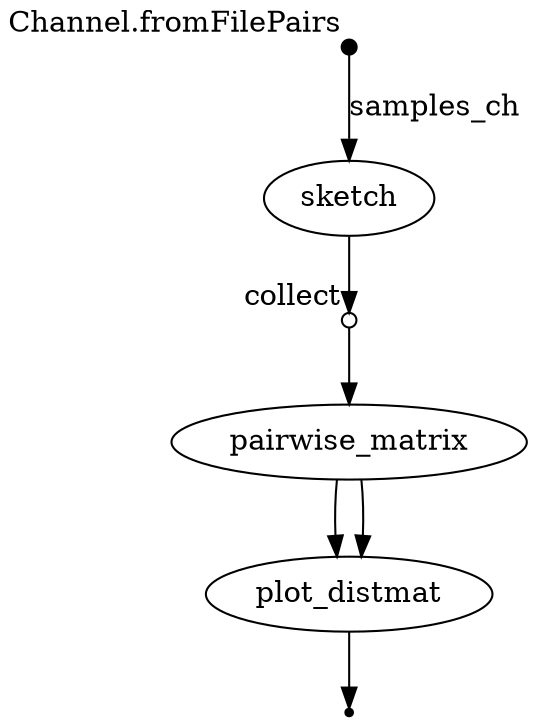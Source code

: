 digraph "dag" {
v0 [shape=point,label="",fixedsize=true,width=0.1,xlabel="Channel.fromFilePairs"];
v1 [label="sketch"];
v0 -> v1 [label="samples_ch"];

v1 [label="sketch"];
v2 [shape=circle,label="",fixedsize=true,width=0.1,xlabel="collect"];
v1 -> v2;

v2 [shape=circle,label="",fixedsize=true,width=0.1,xlabel="collect"];
v3 [label="pairwise_matrix"];
v2 -> v3;

v3 [label="pairwise_matrix"];
v4 [label="plot_distmat"];
v3 -> v4;

v3 [label="pairwise_matrix"];
v4 [label="plot_distmat"];
v3 -> v4;

v4 [label="plot_distmat"];
v5 [shape=point];
v4 -> v5;

}
